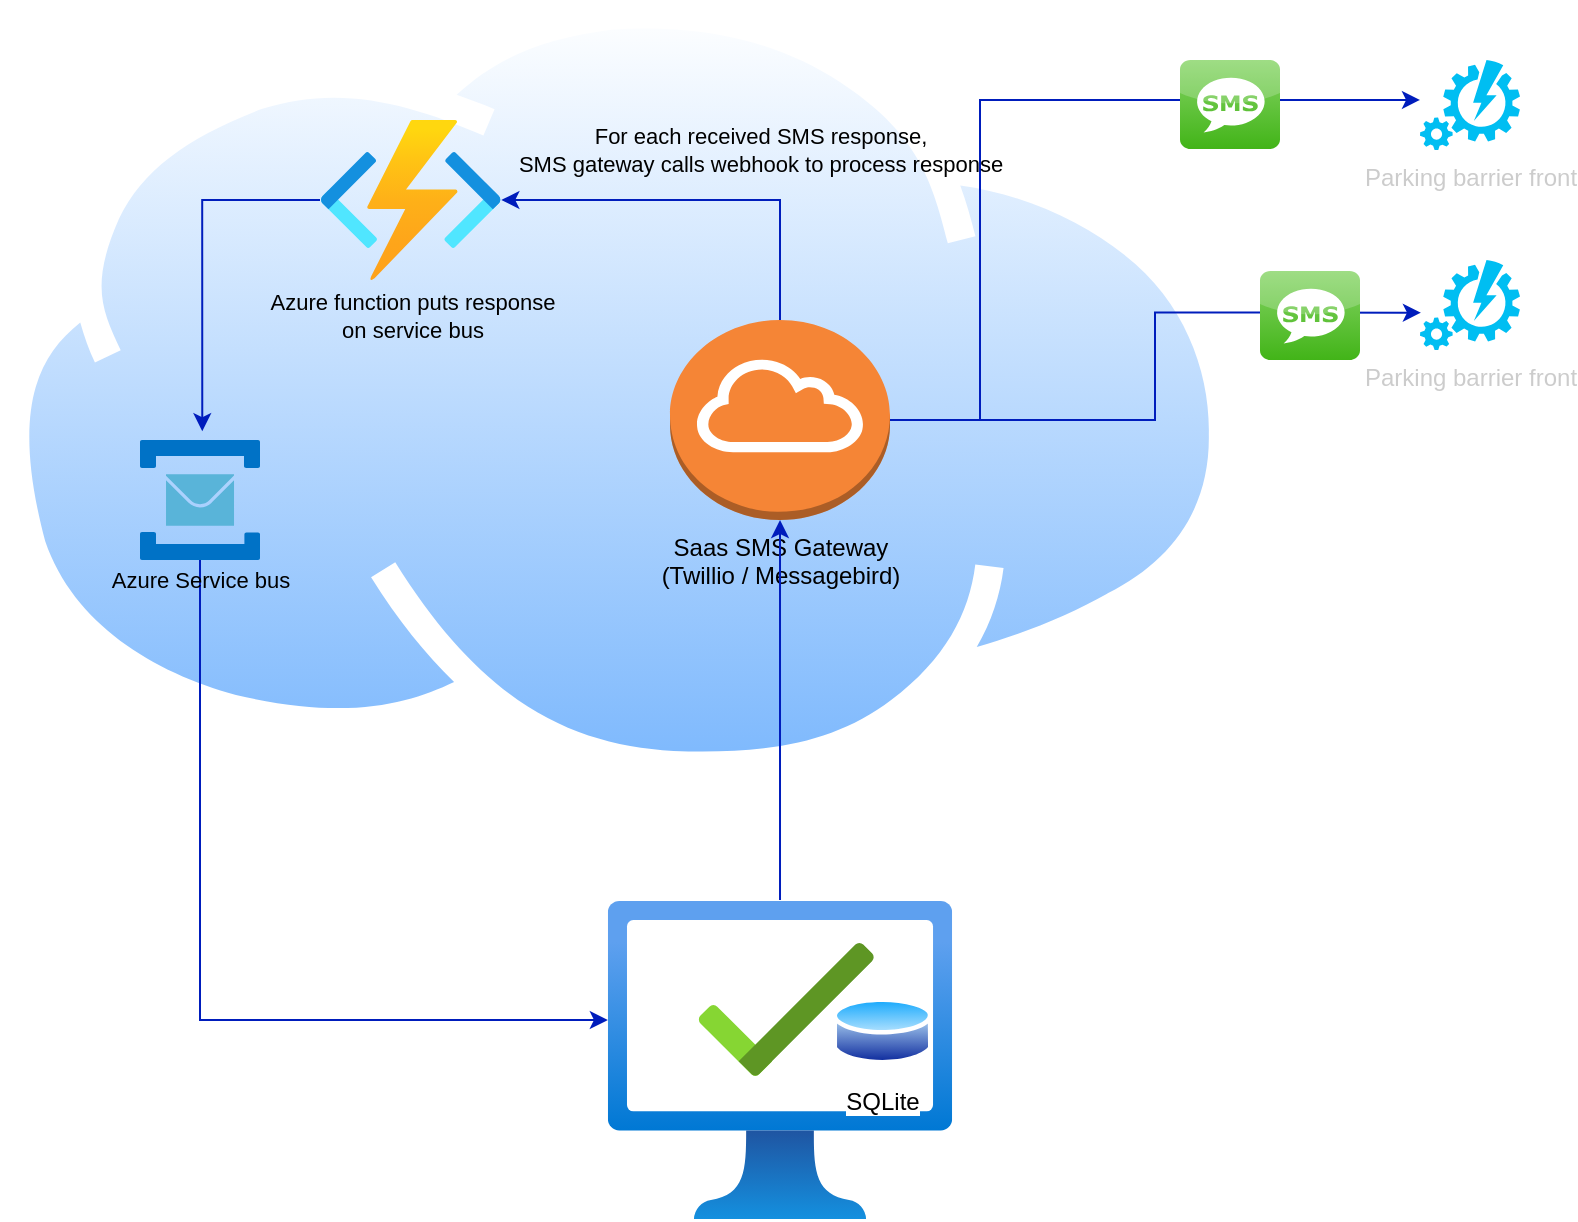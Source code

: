 ﻿<mxfile version="20.5.3" type="embed"><diagram id="23iRSUPoRavnBvh4doch" name="Page-1"><mxGraphModel dx="1321" dy="778" grid="1" gridSize="10" guides="1" tooltips="1" connect="1" arrows="1" fold="1" page="1" pageScale="1" pageWidth="827" pageHeight="1169" math="0" shadow="0"><root><mxCell id="0"/><mxCell id="1" parent="0"/><mxCell id="20" value="" style="aspect=fixed;perimeter=ellipsePerimeter;html=1;align=center;shadow=0;dashed=0;spacingTop=3;image;image=img/lib/active_directory/internet_cloud.svg;" parent="1" vertex="1"><mxGeometry y="10" width="619.05" height="390" as="geometry"/></mxCell><mxCell id="28" style="edgeStyle=orthogonalEdgeStyle;rounded=0;orthogonalLoop=1;jettySize=auto;html=1;entryX=0;entryY=0.444;entryDx=0;entryDy=0;entryPerimeter=0;strokeColor=#001DBC;fontColor=#CCCCCC;startArrow=none;startFill=0;fillColor=#0050ef;" parent="1" source="6" target="24" edge="1"><mxGeometry relative="1" as="geometry"><Array as="points"><mxPoint x="490" y="220"/><mxPoint x="490" y="60"/></Array></mxGeometry></mxCell><mxCell id="32" style="edgeStyle=orthogonalEdgeStyle;rounded=0;orthogonalLoop=1;jettySize=auto;html=1;entryX=0.009;entryY=0.585;entryDx=0;entryDy=0;entryPerimeter=0;strokeColor=#001DBC;fontColor=#CCCCCC;startArrow=none;startFill=0;fillColor=#0050ef;" parent="1" source="6" target="25" edge="1"><mxGeometry relative="1" as="geometry"/></mxCell><mxCell id="40" style="edgeStyle=orthogonalEdgeStyle;rounded=0;orthogonalLoop=1;jettySize=auto;html=1;strokeColor=#001DBC;fillColor=#0050ef;" parent="1" source="6" target="9" edge="1"><mxGeometry relative="1" as="geometry"><Array as="points"><mxPoint x="390" y="110"/></Array></mxGeometry></mxCell><mxCell id="6" value="&lt;font color=&quot;#000000&quot;&gt;Saas SMS Gateway&lt;br&gt;(Twillio / Messagebird)&lt;/font&gt;" style="outlineConnect=0;dashed=0;verticalLabelPosition=bottom;verticalAlign=top;align=center;html=1;shape=mxgraph.aws3.internet_gateway;fillColor=#F58536;gradientColor=none;" parent="1" vertex="1"><mxGeometry x="335" y="170" width="110" height="100" as="geometry"/></mxCell><mxCell id="14" style="edgeStyle=orthogonalEdgeStyle;rounded=0;orthogonalLoop=1;jettySize=auto;html=1;entryX=0.519;entryY=-0.073;entryDx=0;entryDy=0;entryPerimeter=0;startArrow=none;startFill=0;strokeColor=#001DBC;fillColor=#0050ef;" parent="1" source="9" target="13" edge="1"><mxGeometry relative="1" as="geometry"/></mxCell><mxCell id="9" value="" style="aspect=fixed;html=1;points=[];align=center;image;fontSize=12;image=img/lib/azure2/compute/Function_Apps.svg;" parent="1" vertex="1"><mxGeometry x="160" y="70" width="90.67" height="80" as="geometry"/></mxCell><mxCell id="36" style="edgeStyle=orthogonalEdgeStyle;rounded=0;orthogonalLoop=1;jettySize=auto;html=1;strokeColor=#001DBC;fontColor=#CCCCCC;startArrow=none;startFill=0;fillColor=#0050ef;" parent="1" source="13" target="35" edge="1"><mxGeometry relative="1" as="geometry"><Array as="points"><mxPoint x="100" y="520"/></Array></mxGeometry></mxCell><mxCell id="13" value="" style="sketch=0;aspect=fixed;html=1;points=[];align=center;image;fontSize=12;image=img/lib/mscae/Service_Bus.svg;" parent="1" vertex="1"><mxGeometry x="70" y="230" width="60" height="60" as="geometry"/></mxCell><mxCell id="22" value="Azure Service bus" style="edgeLabel;html=1;align=center;verticalAlign=middle;resizable=0;points=[];labelBackgroundColor=none;fontColor=#000000;" parent="1" vertex="1" connectable="0"><mxGeometry x="100" y="300" as="geometry"/></mxCell><mxCell id="23" value="For each received SMS response,&lt;br&gt;SMS gateway calls webhook to process response" style="edgeLabel;html=1;align=center;verticalAlign=middle;resizable=0;points=[];labelBackgroundColor=none;fontColor=#000000;" parent="1" vertex="1" connectable="0"><mxGeometry x="380" y="85" as="geometry"/></mxCell><mxCell id="24" value="&lt;font color=&quot;#cccccc&quot;&gt;Parking barrier front&lt;/font&gt;" style="verticalLabelPosition=bottom;html=1;verticalAlign=top;align=center;strokeColor=none;fillColor=#00BEF2;shape=mxgraph.azure.automation;pointerEvents=1;labelBackgroundColor=none;fontColor=#66FF66;" parent="1" vertex="1"><mxGeometry x="710" y="40" width="50" height="45" as="geometry"/></mxCell><mxCell id="25" value="&lt;font color=&quot;#cccccc&quot;&gt;Parking barrier front&lt;/font&gt;" style="verticalLabelPosition=bottom;html=1;verticalAlign=top;align=center;strokeColor=none;fillColor=#00BEF2;shape=mxgraph.azure.automation;pointerEvents=1;labelBackgroundColor=none;fontColor=#66FF66;" parent="1" vertex="1"><mxGeometry x="710" y="140" width="50" height="45" as="geometry"/></mxCell><mxCell id="33" value="" style="dashed=0;outlineConnect=0;html=1;align=center;labelPosition=center;verticalLabelPosition=bottom;verticalAlign=top;shape=mxgraph.webicons.sms;fillColor=#86D466;gradientColor=#42B418;labelBackgroundColor=none;fontColor=#CCCCCC;" parent="1" vertex="1"><mxGeometry x="590" y="40" width="50" height="44.5" as="geometry"/></mxCell><mxCell id="37" value="" style="group" parent="1" vertex="1" connectable="0"><mxGeometry x="303.93" y="460" width="172.15" height="160" as="geometry"/></mxCell><mxCell id="35" value="" style="aspect=fixed;html=1;points=[];align=center;image;fontSize=12;image=img/lib/azure2/management_governance/Managed_Desktop.svg;labelBackgroundColor=none;fontColor=#CCCCCC;" parent="37" vertex="1"><mxGeometry width="172.15" height="160" as="geometry"/></mxCell><mxCell id="2" value="SQLite" style="aspect=fixed;perimeter=ellipsePerimeter;html=1;align=center;shadow=0;dashed=0;spacingTop=3;image;image=img/lib/active_directory/database.svg;" parent="37" vertex="1"><mxGeometry x="112.33" y="47" width="50" height="37" as="geometry"/></mxCell><mxCell id="38" style="edgeStyle=orthogonalEdgeStyle;rounded=0;orthogonalLoop=1;jettySize=auto;html=1;strokeColor=#001DBC;fontColor=#CCCCCC;startArrow=none;startFill=0;fillColor=#0050ef;" parent="1" source="35" target="6" edge="1"><mxGeometry relative="1" as="geometry"/></mxCell><mxCell id="39" value="Azure function puts response&lt;br&gt;on service bus" style="edgeLabel;html=1;align=center;verticalAlign=middle;resizable=0;points=[];labelBackgroundColor=none;fontColor=#000000;" parent="1" vertex="1" connectable="0"><mxGeometry x="205.33" y="167.75" as="geometry"/></mxCell><mxCell id="41" value="" style="dashed=0;outlineConnect=0;html=1;align=center;labelPosition=center;verticalLabelPosition=bottom;verticalAlign=top;shape=mxgraph.webicons.sms;fillColor=#86D466;gradientColor=#42B418;labelBackgroundColor=none;fontColor=#CCCCCC;" parent="1" vertex="1"><mxGeometry x="630" y="145.5" width="50" height="44.5" as="geometry"/></mxCell><mxCell id="42" value="&lt;font color=&quot;#ffffff&quot;&gt;Client retrieves&amp;nbsp;&lt;br&gt;responses from service bus&lt;br&gt;&lt;/font&gt;" style="edgeLabel;html=1;align=center;verticalAlign=middle;resizable=0;points=[];labelBackgroundColor=none;fontColor=#000000;" parent="1" vertex="1" connectable="0"><mxGeometry x="180.0" y="450" as="geometry"/></mxCell><mxCell id="43" value="&lt;font color=&quot;#ffffff&quot;&gt;Client calls SMS Gateway&lt;br&gt;to send SMS&lt;br&gt;&lt;/font&gt;" style="edgeLabel;html=1;align=center;verticalAlign=middle;resizable=0;points=[];labelBackgroundColor=none;fontColor=#000000;" parent="1" vertex="1" connectable="0"><mxGeometry x="205.33" y="470" as="geometry"><mxPoint x="249" y="-49" as="offset"/></mxGeometry></mxCell></root></mxGraphModel></diagram></mxfile>